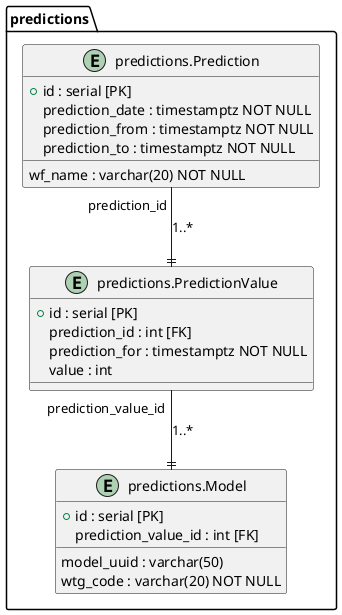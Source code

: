 @startuml database_schema

!define Table(x) entity x as "x"

Table(predictions.Prediction) {
  + id : serial [PK]
  wf_name : varchar(20) NOT NULL
  prediction_date : timestamptz NOT NULL
  prediction_from : timestamptz NOT NULL
  prediction_to : timestamptz NOT NULL
}

Table(predictions.PredictionValue) {
  + id : serial [PK]
  prediction_id : int [FK]
  prediction_for : timestamptz NOT NULL
  value : int
}

Table(predictions.Model) {
  + id : serial [PK]
  prediction_value_id : int [FK]
  model_uuid : varchar(50)
  wtg_code : varchar(20) NOT NULL
}

predictions.Prediction --|| predictions.PredictionValue : "prediction_id" 1..*
predictions.PredictionValue --|| predictions.Model : "prediction_value_id" 1..*

@enduml
